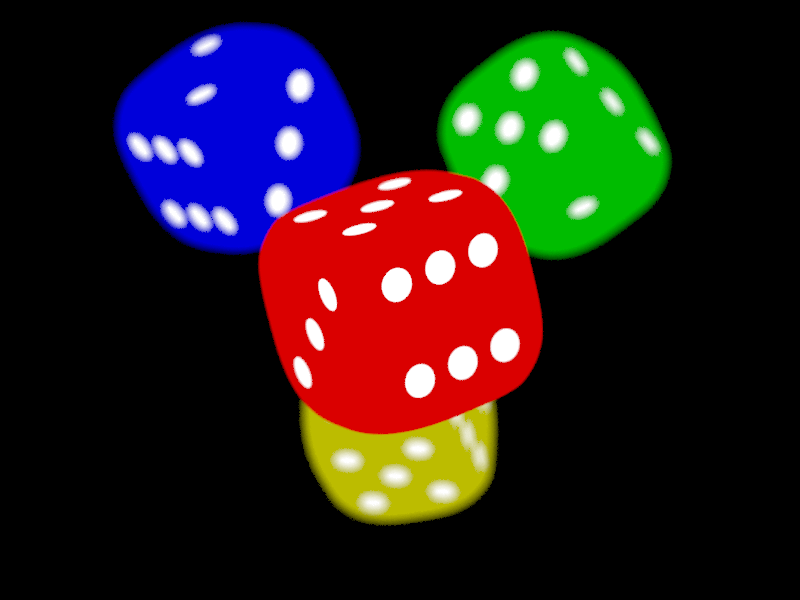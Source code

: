 #include "colors.inc"

camera {
    location <-15, 0, 0>
    direction <0, 0, 5>
    look_at <0, 0, 0>
    aperture 0.4
    blur_samples 100
    focal_point <-1, 0, 0>
}

light_source { <-9, 7, -6> color White }
light_source { <9, -7, 6> color White }

#declare DiceColor = color red 1 green .95 blue .65;
#declare DotColor = color red .1 green .1 blue .1;


#declare DiceBody = intersection {
    box { <-1, -1, -1>, <1, 1, 1> scale 0.5 }
    superellipsoid { <0.7, 0.7>  scale 0.63 }
}

#declare Middle = sphere { <0, 0.6, 0>, 0.13 }

#declare Corners1 = union {
    sphere { <-.25, .6, -.25>, 0.13 }
    sphere { <.25, .6, .25>, 0.13 }
}

#declare Corners2 = union {
    sphere { <-.25, .6, .25>, 0.13 }
    sphere { <.25, .6, -.25>, 0.13 }
}

#declare Middles = union {
    sphere { <-.25, .6, 0>, 0.13 }
    sphere { <.25, .6, 0>, 0.13 }
}

#declare One = Middle

#declare Two = Corners1

#declare Three = union {
    object { Middle }
    object { Corners1 }
}

#declare Four = union {
    object { Corners1 }
    object { Corners2 }
}

#declare Five = union {
    object { Four }
    object { One }
}

#declare Six = union {
    object { Corners1 }
    object { Corners2 }
    object { Middles }
}

#declare DiceInterior = interior { ior 1.5 }
#declare DiceFinish = finish { phong 0.1 specular 0.5 ambient 0.4 }

#macro Dice(Color)
difference {
    object {
        DiceBody
        pigment { color Color filter 0.4 transmit 0.3 }
        interior { DiceInterior }
        finish { DiceFinish }
    }
    union {
        object { One rotate -90*z }
        object { Two }
        object { Three rotate -90*x }
        object { Four rotate 90*x }
        object { Five rotate 180*x }
        object { Six rotate 90*z }
        pigment { White }
        finish { ambient 0.5 roughness 0.5 }

    }
    bounded_by { box { <-0.52, -0.52, -0.52>, <0.52, 0.52, 0.52> } }
}
#end

object { Dice(color rgb <0.7, 0, 0>)  rotate <195, -30, 10> }
object { Dice(color rgb <0, 0, 0.7>)  rotate <30, 40, 50> translate <3.5, 1, 1> }
object { Dice(color rgb <0, 0.5, 0>)  rotate <-40, 20, -120> translate <4.5, 1, -1> }
object { Dice(color rgb <0.5, 0.5, 0>)  rotate <-10, 290, -30> translate <5.5 ,-0.8, 0> }

